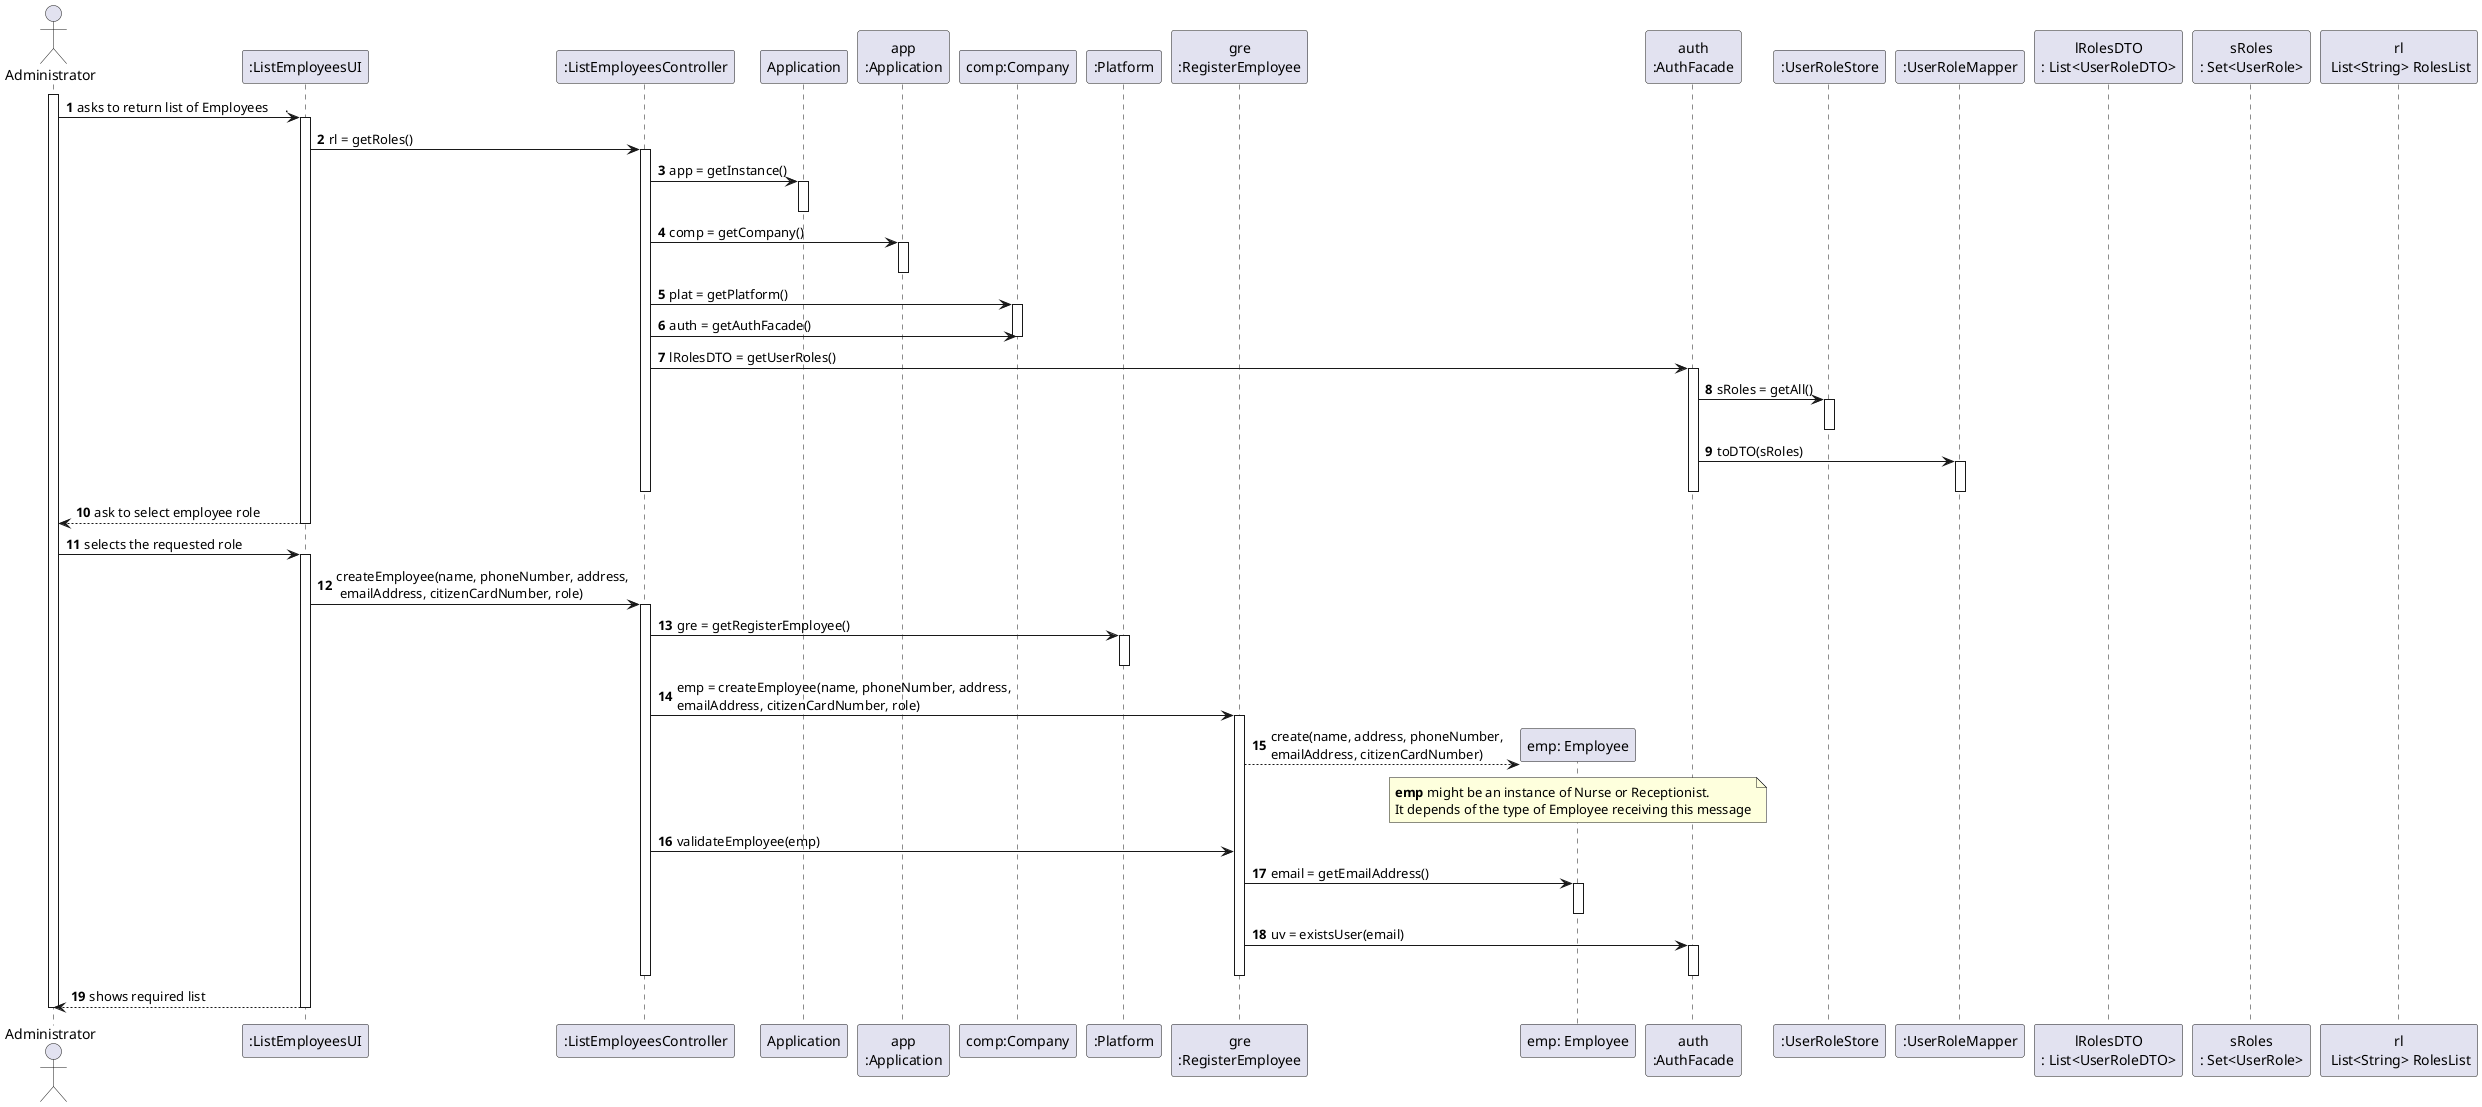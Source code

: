 @startuml
autonumber
actor "Administrator" as ADM


participant ":ListEmployeesUI" as UI
participant ":ListEmployeesController" as CTRL
participant "Application" as APP
participant "app\n:Application" as App
participant "comp:Company" as COMP
participant ":Platform" as PLAT
participant "gre\n:RegisterEmployee" as RE
participant "emp: Employee" as EMP
participant "auth\n:AuthFacade" as AF
participant ":UserRoleStore" as URS
participant ":UserRoleMapper" as URM
participant "lRolesDTO\n: List<UserRoleDTO>" as lRDTO
participant "sRoles\n: Set<UserRole>" as SR
participant "rl\n List<String> RolesList" as rl


activate ADM

ADM -> UI : asks to return list of Employees     .
activate UI

UI -> CTRL : rl = getRoles()
activate CTRL

CTRL -> APP : app = getInstance()
activate APP
deactivate APP

CTRL -> App : comp = getCompany()
activate App
deactivate App

CTRL -> COMP : plat = getPlatform()
activate COMP

CTRL -> COMP: auth = getAuthFacade()
deactivate COMP

CTRL -> AF : lRolesDTO = getUserRoles()
activate AF

AF -> URS : sRoles = getAll()
activate URS
deactivate URS

AF -> URM :  toDTO(sRoles)
activate URM

deactivate URM
deactivate AF
deactivate CTRL

UI --> ADM : ask to select employee role
deactivate UI



ADM -> UI : selects the requested role
activate UI



UI -> CTRL :createEmployee(name, phoneNumber, address,\n emailAddress, citizenCardNumber, role)
activate CTRL

CTRL -> PLAT : gre = getRegisterEmployee()
activate PLAT
deactivate PLAT

CTRL -> RE : emp = createEmployee(name, phoneNumber, address,\nemailAddress, citizenCardNumber, role)
activate RE

RE --> EMP** : create(name, address, phoneNumber,\nemailAddress, citizenCardNumber)

note over EMP : **emp** might be an instance of Nurse or Receptionist.\nIt depends of the type of Employee receiving this message


CTRL -> RE : validateEmployee(emp)

RE -> EMP : email = getEmailAddress()
activate EMP
deactivate EMP

RE -> AF : uv = existsUser(email)
activate AF
deactivate AF
deactivate CTRL
deactivate RE

UI --> ADM : shows required list
deactivate UI



deactivate ADM

@enduml